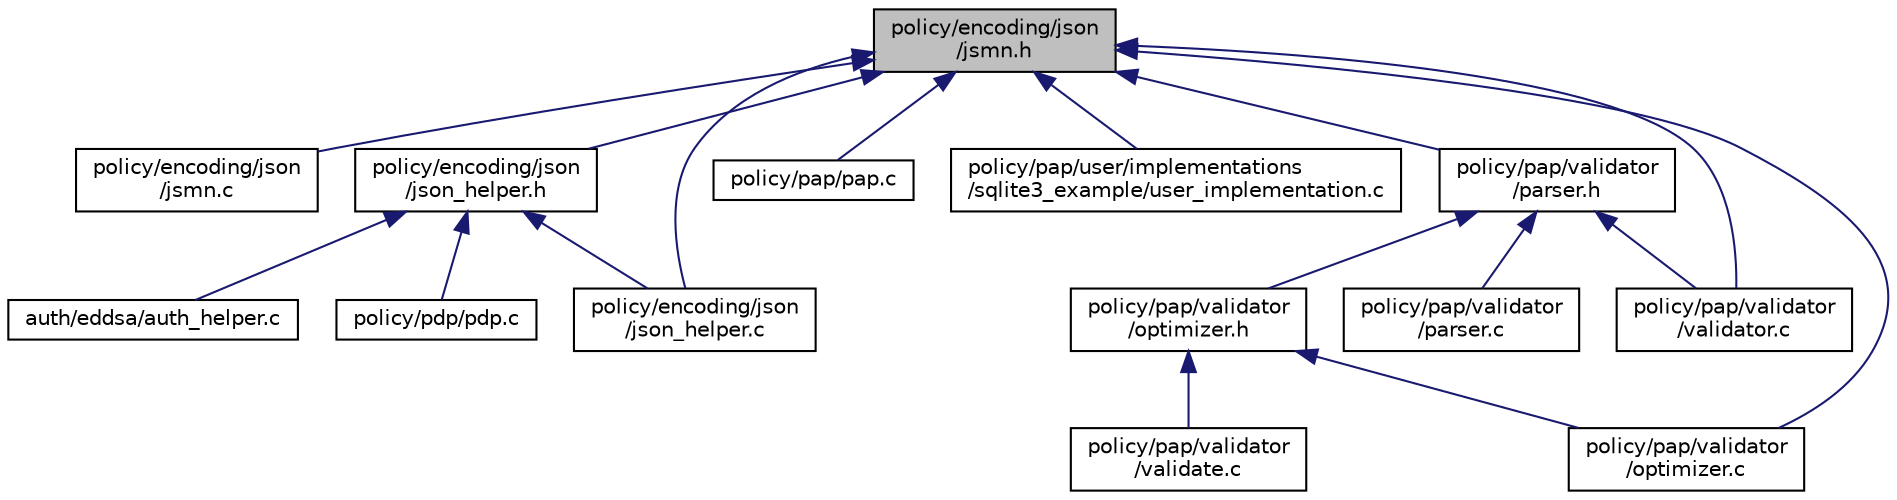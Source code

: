 digraph "policy/encoding/json/jsmn.h"
{
  edge [fontname="Helvetica",fontsize="10",labelfontname="Helvetica",labelfontsize="10"];
  node [fontname="Helvetica",fontsize="10",shape=record];
  Node2 [label="policy/encoding/json\l/jsmn.h",height=0.2,width=0.4,color="black", fillcolor="grey75", style="filled", fontcolor="black"];
  Node2 -> Node3 [dir="back",color="midnightblue",fontsize="10",style="solid",fontname="Helvetica"];
  Node3 [label="policy/encoding/json\l/jsmn.c",height=0.2,width=0.4,color="black", fillcolor="white", style="filled",URL="$jsmn_8c.html"];
  Node2 -> Node4 [dir="back",color="midnightblue",fontsize="10",style="solid",fontname="Helvetica"];
  Node4 [label="policy/encoding/json\l/json_helper.h",height=0.2,width=0.4,color="black", fillcolor="white", style="filled",URL="$json__helper_8h.html"];
  Node4 -> Node5 [dir="back",color="midnightblue",fontsize="10",style="solid",fontname="Helvetica"];
  Node5 [label="auth/eddsa/auth_helper.c",height=0.2,width=0.4,color="black", fillcolor="white", style="filled",URL="$auth__helper_8c.html"];
  Node4 -> Node6 [dir="back",color="midnightblue",fontsize="10",style="solid",fontname="Helvetica"];
  Node6 [label="policy/encoding/json\l/json_helper.c",height=0.2,width=0.4,color="black", fillcolor="white", style="filled",URL="$json__helper_8c.html"];
  Node4 -> Node7 [dir="back",color="midnightblue",fontsize="10",style="solid",fontname="Helvetica"];
  Node7 [label="policy/pdp/pdp.c",height=0.2,width=0.4,color="black", fillcolor="white", style="filled",URL="$pdp_8c.html"];
  Node2 -> Node6 [dir="back",color="midnightblue",fontsize="10",style="solid",fontname="Helvetica"];
  Node2 -> Node8 [dir="back",color="midnightblue",fontsize="10",style="solid",fontname="Helvetica"];
  Node8 [label="policy/pap/pap.c",height=0.2,width=0.4,color="black", fillcolor="white", style="filled",URL="$pap_8c.html"];
  Node2 -> Node9 [dir="back",color="midnightblue",fontsize="10",style="solid",fontname="Helvetica"];
  Node9 [label="policy/pap/user/implementations\l/sqlite3_example/user_implementation.c",height=0.2,width=0.4,color="black", fillcolor="white", style="filled",URL="$user__implementation_8c.html"];
  Node2 -> Node10 [dir="back",color="midnightblue",fontsize="10",style="solid",fontname="Helvetica"];
  Node10 [label="policy/pap/validator\l/parser.h",height=0.2,width=0.4,color="black", fillcolor="white", style="filled",URL="$parser_8h.html"];
  Node10 -> Node11 [dir="back",color="midnightblue",fontsize="10",style="solid",fontname="Helvetica"];
  Node11 [label="policy/pap/validator\l/optimizer.h",height=0.2,width=0.4,color="black", fillcolor="white", style="filled",URL="$optimizer_8h.html"];
  Node11 -> Node12 [dir="back",color="midnightblue",fontsize="10",style="solid",fontname="Helvetica"];
  Node12 [label="policy/pap/validator\l/optimizer.c",height=0.2,width=0.4,color="black", fillcolor="white", style="filled",URL="$optimizer_8c.html"];
  Node11 -> Node13 [dir="back",color="midnightblue",fontsize="10",style="solid",fontname="Helvetica"];
  Node13 [label="policy/pap/validator\l/validate.c",height=0.2,width=0.4,color="black", fillcolor="white", style="filled",URL="$validate_8c.html"];
  Node10 -> Node14 [dir="back",color="midnightblue",fontsize="10",style="solid",fontname="Helvetica"];
  Node14 [label="policy/pap/validator\l/parser.c",height=0.2,width=0.4,color="black", fillcolor="white", style="filled",URL="$parser_8c.html"];
  Node10 -> Node15 [dir="back",color="midnightblue",fontsize="10",style="solid",fontname="Helvetica"];
  Node15 [label="policy/pap/validator\l/validator.c",height=0.2,width=0.4,color="black", fillcolor="white", style="filled",URL="$validator_8c.html"];
  Node2 -> Node12 [dir="back",color="midnightblue",fontsize="10",style="solid",fontname="Helvetica"];
  Node2 -> Node15 [dir="back",color="midnightblue",fontsize="10",style="solid",fontname="Helvetica"];
}
